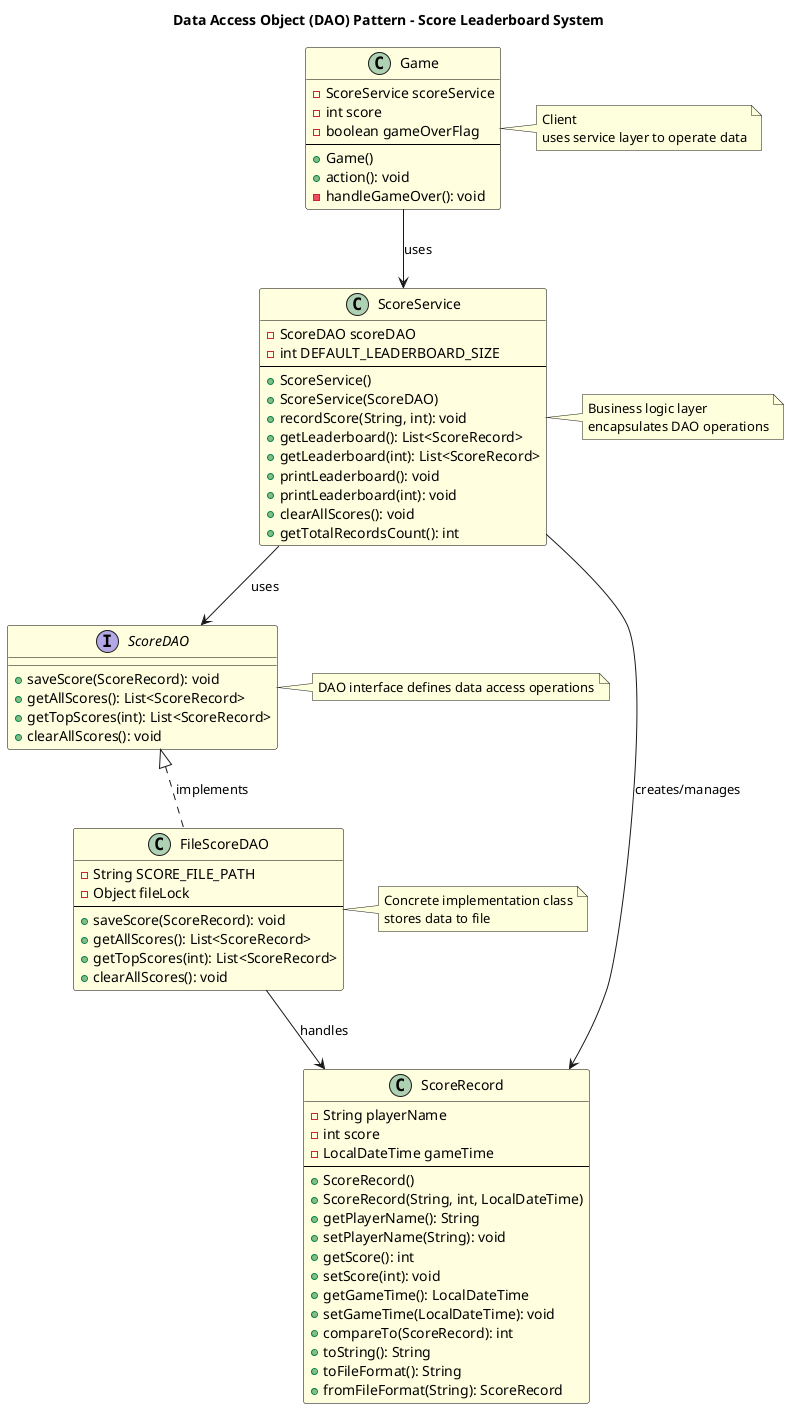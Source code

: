 @startuml ScoreDAO_Pattern
!define RECTANGLE class

title Data Access Object (DAO) Pattern - Score Leaderboard System

' Entity class
class ScoreRecord {
    - String playerName
    - int score
    - LocalDateTime gameTime
    --
    + ScoreRecord()
    + ScoreRecord(String, int, LocalDateTime)
    + getPlayerName(): String
    + setPlayerName(String): void
    + getScore(): int
    + setScore(int): void
    + getGameTime(): LocalDateTime
    + setGameTime(LocalDateTime): void
    + compareTo(ScoreRecord): int
    + toString(): String
    + toFileFormat(): String
    + fromFileFormat(String): ScoreRecord
}

' DAO interface
interface ScoreDAO {
    + saveScore(ScoreRecord): void
    + getAllScores(): List<ScoreRecord>
    + getTopScores(int): List<ScoreRecord>
    + clearAllScores(): void
}

' DAO implementation class
class FileScoreDAO {
    - String SCORE_FILE_PATH
    - Object fileLock
    --
    + saveScore(ScoreRecord): void
    + getAllScores(): List<ScoreRecord>
    + getTopScores(int): List<ScoreRecord>
    + clearAllScores(): void
}

' Service layer
class ScoreService {
    - ScoreDAO scoreDAO
    - int DEFAULT_LEADERBOARD_SIZE
    --
    + ScoreService()
    + ScoreService(ScoreDAO)
    + recordScore(String, int): void
    + getLeaderboard(): List<ScoreRecord>
    + getLeaderboard(int): List<ScoreRecord>
    + printLeaderboard(): void
    + printLeaderboard(int): void
    + clearAllScores(): void
    + getTotalRecordsCount(): int
}

' Client
class Game {
    - ScoreService scoreService
    - int score
    - boolean gameOverFlag
    --
    + Game()
    + action(): void
    - handleGameOver(): void
}

' Relationships
ScoreDAO <|.. FileScoreDAO : implements
ScoreService --> ScoreDAO : uses
ScoreService --> ScoreRecord : creates/manages
Game --> ScoreService : uses
FileScoreDAO --> ScoreRecord : handles

' Comments
note right of ScoreDAO : DAO interface defines data access operations
note right of FileScoreDAO : Concrete implementation class\nstores data to file
note right of ScoreService : Business logic layer\nencapsulates DAO operations
note right of Game : Client\nuses service layer to operate data

' Styling
skinparam class {
    BackgroundColor LightYellow
    BorderColor Black
    ArrowColor Black
}

skinparam interface {
    BackgroundColor LightBlue
    BorderColor Black
}

@enduml